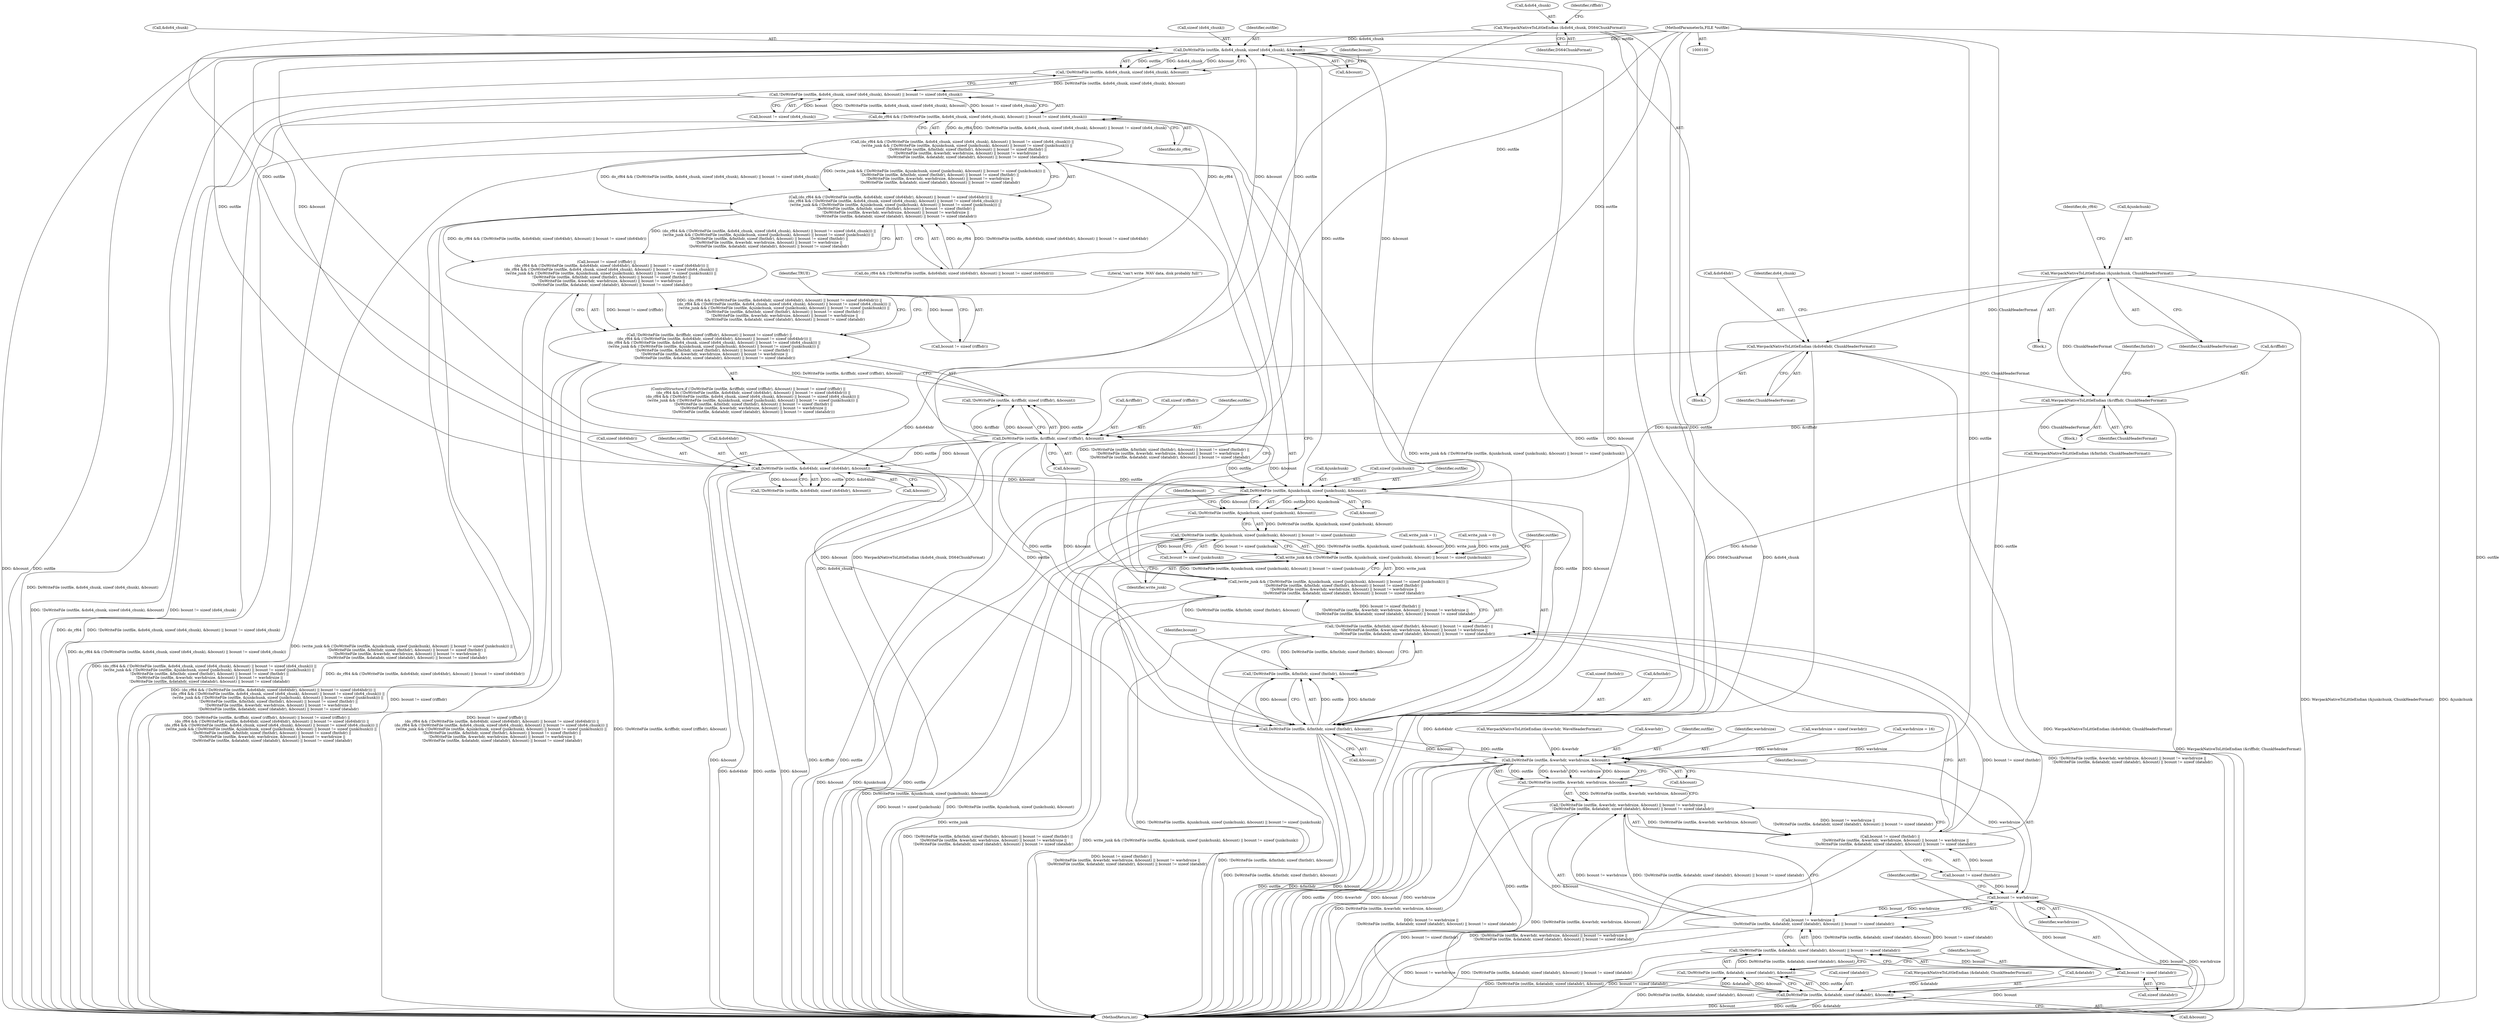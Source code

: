 digraph "1_WavPack_d5bf76b5a88d044a1be1d5656698e3ba737167e5_0@pointer" {
"1000575" [label="(Call,DoWriteFile (outfile, &ds64_chunk, sizeof (ds64_chunk), &bcount))"];
"1000558" [label="(Call,DoWriteFile (outfile, &ds64hdr, sizeof (ds64hdr), &bcount))"];
"1000540" [label="(Call,DoWriteFile (outfile, &riffhdr, sizeof (riffhdr), &bcount))"];
"1000101" [label="(MethodParameterIn,FILE *outfile)"];
"1000521" [label="(Call,WavpackNativeToLittleEndian (&riffhdr, ChunkHeaderFormat))"];
"1000497" [label="(Call,WavpackNativeToLittleEndian (&ds64hdr, ChunkHeaderFormat))"];
"1000442" [label="(Call,WavpackNativeToLittleEndian (&junkchunk, ChunkHeaderFormat))"];
"1000501" [label="(Call,WavpackNativeToLittleEndian (&ds64_chunk, DS64ChunkFormat))"];
"1000574" [label="(Call,!DoWriteFile (outfile, &ds64_chunk, sizeof (ds64_chunk), &bcount))"];
"1000573" [label="(Call,!DoWriteFile (outfile, &ds64_chunk, sizeof (ds64_chunk), &bcount) || bcount != sizeof (ds64_chunk))"];
"1000571" [label="(Call,do_rf64 && (!DoWriteFile (outfile, &ds64_chunk, sizeof (ds64_chunk), &bcount) || bcount != sizeof (ds64_chunk)))"];
"1000570" [label="(Call,(do_rf64 && (!DoWriteFile (outfile, &ds64_chunk, sizeof (ds64_chunk), &bcount) || bcount != sizeof (ds64_chunk))) ||\n        (write_junk && (!DoWriteFile (outfile, &junkchunk, sizeof (junkchunk), &bcount) || bcount != sizeof (junkchunk))) ||\n         !DoWriteFile (outfile, &fmthdr, sizeof (fmthdr), &bcount) || bcount != sizeof (fmthdr) ||\n         !DoWriteFile (outfile, &wavhdr, wavhdrsize, &bcount) || bcount != wavhdrsize ||\n         !DoWriteFile (outfile, &datahdr, sizeof (datahdr), &bcount) || bcount != sizeof (datahdr))"];
"1000553" [label="(Call,(do_rf64 && (!DoWriteFile (outfile, &ds64hdr, sizeof (ds64hdr), &bcount) || bcount != sizeof (ds64hdr))) ||\n        (do_rf64 && (!DoWriteFile (outfile, &ds64_chunk, sizeof (ds64_chunk), &bcount) || bcount != sizeof (ds64_chunk))) ||\n        (write_junk && (!DoWriteFile (outfile, &junkchunk, sizeof (junkchunk), &bcount) || bcount != sizeof (junkchunk))) ||\n         !DoWriteFile (outfile, &fmthdr, sizeof (fmthdr), &bcount) || bcount != sizeof (fmthdr) ||\n         !DoWriteFile (outfile, &wavhdr, wavhdrsize, &bcount) || bcount != wavhdrsize ||\n         !DoWriteFile (outfile, &datahdr, sizeof (datahdr), &bcount) || bcount != sizeof (datahdr))"];
"1000548" [label="(Call,bcount != sizeof (riffhdr) ||\n         (do_rf64 && (!DoWriteFile (outfile, &ds64hdr, sizeof (ds64hdr), &bcount) || bcount != sizeof (ds64hdr))) ||\n        (do_rf64 && (!DoWriteFile (outfile, &ds64_chunk, sizeof (ds64_chunk), &bcount) || bcount != sizeof (ds64_chunk))) ||\n        (write_junk && (!DoWriteFile (outfile, &junkchunk, sizeof (junkchunk), &bcount) || bcount != sizeof (junkchunk))) ||\n         !DoWriteFile (outfile, &fmthdr, sizeof (fmthdr), &bcount) || bcount != sizeof (fmthdr) ||\n         !DoWriteFile (outfile, &wavhdr, wavhdrsize, &bcount) || bcount != wavhdrsize ||\n         !DoWriteFile (outfile, &datahdr, sizeof (datahdr), &bcount) || bcount != sizeof (datahdr))"];
"1000538" [label="(Call,!DoWriteFile (outfile, &riffhdr, sizeof (riffhdr), &bcount) || bcount != sizeof (riffhdr) ||\n         (do_rf64 && (!DoWriteFile (outfile, &ds64hdr, sizeof (ds64hdr), &bcount) || bcount != sizeof (ds64hdr))) ||\n        (do_rf64 && (!DoWriteFile (outfile, &ds64_chunk, sizeof (ds64_chunk), &bcount) || bcount != sizeof (ds64_chunk))) ||\n        (write_junk && (!DoWriteFile (outfile, &junkchunk, sizeof (junkchunk), &bcount) || bcount != sizeof (junkchunk))) ||\n         !DoWriteFile (outfile, &fmthdr, sizeof (fmthdr), &bcount) || bcount != sizeof (fmthdr) ||\n         !DoWriteFile (outfile, &wavhdr, wavhdrsize, &bcount) || bcount != wavhdrsize ||\n         !DoWriteFile (outfile, &datahdr, sizeof (datahdr), &bcount) || bcount != sizeof (datahdr))"];
"1000592" [label="(Call,DoWriteFile (outfile, &junkchunk, sizeof (junkchunk), &bcount))"];
"1000591" [label="(Call,!DoWriteFile (outfile, &junkchunk, sizeof (junkchunk), &bcount))"];
"1000590" [label="(Call,!DoWriteFile (outfile, &junkchunk, sizeof (junkchunk), &bcount) || bcount != sizeof (junkchunk))"];
"1000588" [label="(Call,write_junk && (!DoWriteFile (outfile, &junkchunk, sizeof (junkchunk), &bcount) || bcount != sizeof (junkchunk)))"];
"1000587" [label="(Call,(write_junk && (!DoWriteFile (outfile, &junkchunk, sizeof (junkchunk), &bcount) || bcount != sizeof (junkchunk))) ||\n         !DoWriteFile (outfile, &fmthdr, sizeof (fmthdr), &bcount) || bcount != sizeof (fmthdr) ||\n         !DoWriteFile (outfile, &wavhdr, wavhdrsize, &bcount) || bcount != wavhdrsize ||\n         !DoWriteFile (outfile, &datahdr, sizeof (datahdr), &bcount) || bcount != sizeof (datahdr))"];
"1000606" [label="(Call,DoWriteFile (outfile, &fmthdr, sizeof (fmthdr), &bcount))"];
"1000605" [label="(Call,!DoWriteFile (outfile, &fmthdr, sizeof (fmthdr), &bcount))"];
"1000604" [label="(Call,!DoWriteFile (outfile, &fmthdr, sizeof (fmthdr), &bcount) || bcount != sizeof (fmthdr) ||\n         !DoWriteFile (outfile, &wavhdr, wavhdrsize, &bcount) || bcount != wavhdrsize ||\n         !DoWriteFile (outfile, &datahdr, sizeof (datahdr), &bcount) || bcount != sizeof (datahdr))"];
"1000621" [label="(Call,DoWriteFile (outfile, &wavhdr, wavhdrsize, &bcount))"];
"1000620" [label="(Call,!DoWriteFile (outfile, &wavhdr, wavhdrsize, &bcount))"];
"1000619" [label="(Call,!DoWriteFile (outfile, &wavhdr, wavhdrsize, &bcount) || bcount != wavhdrsize ||\n         !DoWriteFile (outfile, &datahdr, sizeof (datahdr), &bcount) || bcount != sizeof (datahdr))"];
"1000614" [label="(Call,bcount != sizeof (fmthdr) ||\n         !DoWriteFile (outfile, &wavhdr, wavhdrsize, &bcount) || bcount != wavhdrsize ||\n         !DoWriteFile (outfile, &datahdr, sizeof (datahdr), &bcount) || bcount != sizeof (datahdr))"];
"1000629" [label="(Call,bcount != wavhdrsize)"];
"1000628" [label="(Call,bcount != wavhdrsize ||\n         !DoWriteFile (outfile, &datahdr, sizeof (datahdr), &bcount) || bcount != sizeof (datahdr))"];
"1000642" [label="(Call,bcount != sizeof (datahdr))"];
"1000632" [label="(Call,!DoWriteFile (outfile, &datahdr, sizeof (datahdr), &bcount) || bcount != sizeof (datahdr))"];
"1000634" [label="(Call,DoWriteFile (outfile, &datahdr, sizeof (datahdr), &bcount))"];
"1000633" [label="(Call,!DoWriteFile (outfile, &datahdr, sizeof (datahdr), &bcount))"];
"1000542" [label="(Call,&riffhdr)"];
"1000621" [label="(Call,DoWriteFile (outfile, &wavhdr, wavhdrsize, &bcount))"];
"1000642" [label="(Call,bcount != sizeof (datahdr))"];
"1000591" [label="(Call,!DoWriteFile (outfile, &junkchunk, sizeof (junkchunk), &bcount))"];
"1000554" [label="(Call,do_rf64 && (!DoWriteFile (outfile, &ds64hdr, sizeof (ds64hdr), &bcount) || bcount != sizeof (ds64hdr)))"];
"1000558" [label="(Call,DoWriteFile (outfile, &ds64hdr, sizeof (ds64hdr), &bcount))"];
"1000635" [label="(Identifier,outfile)"];
"1000581" [label="(Call,&bcount)"];
"1000610" [label="(Call,sizeof (fmthdr))"];
"1000598" [label="(Call,&bcount)"];
"1000626" [label="(Call,&bcount)"];
"1000608" [label="(Call,&fmthdr)"];
"1000527" [label="(Identifier,fmthdr)"];
"1000158" [label="(Call,wavhdrsize = 16)"];
"1000573" [label="(Call,!DoWriteFile (outfile, &ds64_chunk, sizeof (ds64_chunk), &bcount) || bcount != sizeof (ds64_chunk))"];
"1000590" [label="(Call,!DoWriteFile (outfile, &junkchunk, sizeof (junkchunk), &bcount) || bcount != sizeof (junkchunk))"];
"1000594" [label="(Call,&junkchunk)"];
"1000648" [label="(Literal,\"can't write .WAV data, disk probably full!\")"];
"1000571" [label="(Call,do_rf64 && (!DoWriteFile (outfile, &ds64_chunk, sizeof (ds64_chunk), &bcount) || bcount != sizeof (ds64_chunk)))"];
"1000600" [label="(Call,bcount != sizeof (junkchunk))"];
"1000529" [label="(Call,WavpackNativeToLittleEndian (&wavhdr, WaveHeaderFormat))"];
"1000579" [label="(Call,sizeof (ds64_chunk))"];
"1000101" [label="(MethodParameterIn,FILE *outfile)"];
"1000589" [label="(Identifier,write_junk)"];
"1000633" [label="(Call,!DoWriteFile (outfile, &datahdr, sizeof (datahdr), &bcount))"];
"1000614" [label="(Call,bcount != sizeof (fmthdr) ||\n         !DoWriteFile (outfile, &wavhdr, wavhdrsize, &bcount) || bcount != wavhdrsize ||\n         !DoWriteFile (outfile, &datahdr, sizeof (datahdr), &bcount) || bcount != sizeof (datahdr))"];
"1000632" [label="(Call,!DoWriteFile (outfile, &datahdr, sizeof (datahdr), &bcount) || bcount != sizeof (datahdr))"];
"1000105" [label="(Block,)"];
"1000501" [label="(Call,WavpackNativeToLittleEndian (&ds64_chunk, DS64ChunkFormat))"];
"1000422" [label="(Block,)"];
"1000572" [label="(Identifier,do_rf64)"];
"1000638" [label="(Call,sizeof (datahdr))"];
"1000653" [label="(MethodReturn,int)"];
"1000445" [label="(Identifier,ChunkHeaderFormat)"];
"1000619" [label="(Call,!DoWriteFile (outfile, &wavhdr, wavhdrsize, &bcount) || bcount != wavhdrsize ||\n         !DoWriteFile (outfile, &datahdr, sizeof (datahdr), &bcount) || bcount != sizeof (datahdr))"];
"1000498" [label="(Call,&ds64hdr)"];
"1000631" [label="(Identifier,wavhdrsize)"];
"1000521" [label="(Call,WavpackNativeToLittleEndian (&riffhdr, ChunkHeaderFormat))"];
"1000570" [label="(Call,(do_rf64 && (!DoWriteFile (outfile, &ds64_chunk, sizeof (ds64_chunk), &bcount) || bcount != sizeof (ds64_chunk))) ||\n        (write_junk && (!DoWriteFile (outfile, &junkchunk, sizeof (junkchunk), &bcount) || bcount != sizeof (junkchunk))) ||\n         !DoWriteFile (outfile, &fmthdr, sizeof (fmthdr), &bcount) || bcount != sizeof (fmthdr) ||\n         !DoWriteFile (outfile, &wavhdr, wavhdrsize, &bcount) || bcount != wavhdrsize ||\n         !DoWriteFile (outfile, &datahdr, sizeof (datahdr), &bcount) || bcount != sizeof (datahdr))"];
"1000616" [label="(Identifier,bcount)"];
"1000525" [label="(Call,WavpackNativeToLittleEndian (&fmthdr, ChunkHeaderFormat))"];
"1000540" [label="(Call,DoWriteFile (outfile, &riffhdr, sizeof (riffhdr), &bcount))"];
"1000539" [label="(Call,!DoWriteFile (outfile, &riffhdr, sizeof (riffhdr), &bcount))"];
"1000538" [label="(Call,!DoWriteFile (outfile, &riffhdr, sizeof (riffhdr), &bcount) || bcount != sizeof (riffhdr) ||\n         (do_rf64 && (!DoWriteFile (outfile, &ds64hdr, sizeof (ds64hdr), &bcount) || bcount != sizeof (ds64hdr))) ||\n        (do_rf64 && (!DoWriteFile (outfile, &ds64_chunk, sizeof (ds64_chunk), &bcount) || bcount != sizeof (ds64_chunk))) ||\n        (write_junk && (!DoWriteFile (outfile, &junkchunk, sizeof (junkchunk), &bcount) || bcount != sizeof (junkchunk))) ||\n         !DoWriteFile (outfile, &fmthdr, sizeof (fmthdr), &bcount) || bcount != sizeof (fmthdr) ||\n         !DoWriteFile (outfile, &wavhdr, wavhdrsize, &bcount) || bcount != wavhdrsize ||\n         !DoWriteFile (outfile, &datahdr, sizeof (datahdr), &bcount) || bcount != sizeof (datahdr))"];
"1000562" [label="(Call,sizeof (ds64hdr))"];
"1000592" [label="(Call,DoWriteFile (outfile, &junkchunk, sizeof (junkchunk), &bcount))"];
"1000596" [label="(Call,sizeof (junkchunk))"];
"1000630" [label="(Identifier,bcount)"];
"1000504" [label="(Identifier,DS64ChunkFormat)"];
"1000448" [label="(Block,)"];
"1000587" [label="(Call,(write_junk && (!DoWriteFile (outfile, &junkchunk, sizeof (junkchunk), &bcount) || bcount != sizeof (junkchunk))) ||\n         !DoWriteFile (outfile, &fmthdr, sizeof (fmthdr), &bcount) || bcount != sizeof (fmthdr) ||\n         !DoWriteFile (outfile, &wavhdr, wavhdrsize, &bcount) || bcount != wavhdrsize ||\n         !DoWriteFile (outfile, &datahdr, sizeof (datahdr), &bcount) || bcount != sizeof (datahdr))"];
"1000623" [label="(Call,&wavhdr)"];
"1000522" [label="(Call,&riffhdr)"];
"1000612" [label="(Call,&bcount)"];
"1000111" [label="(Call,write_junk = 1)"];
"1000643" [label="(Identifier,bcount)"];
"1000583" [label="(Call,bcount != sizeof (ds64_chunk))"];
"1000500" [label="(Identifier,ChunkHeaderFormat)"];
"1000575" [label="(Call,DoWriteFile (outfile, &ds64_chunk, sizeof (ds64_chunk), &bcount))"];
"1000615" [label="(Call,bcount != sizeof (fmthdr))"];
"1000622" [label="(Identifier,outfile)"];
"1000544" [label="(Call,sizeof (riffhdr))"];
"1000533" [label="(Call,WavpackNativeToLittleEndian (&datahdr, ChunkHeaderFormat))"];
"1000604" [label="(Call,!DoWriteFile (outfile, &fmthdr, sizeof (fmthdr), &bcount) || bcount != sizeof (fmthdr) ||\n         !DoWriteFile (outfile, &wavhdr, wavhdrsize, &bcount) || bcount != wavhdrsize ||\n         !DoWriteFile (outfile, &datahdr, sizeof (datahdr), &bcount) || bcount != sizeof (datahdr))"];
"1000644" [label="(Call,sizeof (datahdr))"];
"1000559" [label="(Identifier,outfile)"];
"1000625" [label="(Identifier,wavhdrsize)"];
"1000541" [label="(Identifier,outfile)"];
"1000546" [label="(Call,&bcount)"];
"1000548" [label="(Call,bcount != sizeof (riffhdr) ||\n         (do_rf64 && (!DoWriteFile (outfile, &ds64hdr, sizeof (ds64hdr), &bcount) || bcount != sizeof (ds64hdr))) ||\n        (do_rf64 && (!DoWriteFile (outfile, &ds64_chunk, sizeof (ds64_chunk), &bcount) || bcount != sizeof (ds64_chunk))) ||\n        (write_junk && (!DoWriteFile (outfile, &junkchunk, sizeof (junkchunk), &bcount) || bcount != sizeof (junkchunk))) ||\n         !DoWriteFile (outfile, &fmthdr, sizeof (fmthdr), &bcount) || bcount != sizeof (fmthdr) ||\n         !DoWriteFile (outfile, &wavhdr, wavhdrsize, &bcount) || bcount != wavhdrsize ||\n         !DoWriteFile (outfile, &datahdr, sizeof (datahdr), &bcount) || bcount != sizeof (datahdr))"];
"1000502" [label="(Call,&ds64_chunk)"];
"1000443" [label="(Call,&junkchunk)"];
"1000584" [label="(Identifier,bcount)"];
"1000537" [label="(ControlStructure,if (!DoWriteFile (outfile, &riffhdr, sizeof (riffhdr), &bcount) || bcount != sizeof (riffhdr) ||\n         (do_rf64 && (!DoWriteFile (outfile, &ds64hdr, sizeof (ds64hdr), &bcount) || bcount != sizeof (ds64hdr))) ||\n        (do_rf64 && (!DoWriteFile (outfile, &ds64_chunk, sizeof (ds64_chunk), &bcount) || bcount != sizeof (ds64_chunk))) ||\n        (write_junk && (!DoWriteFile (outfile, &junkchunk, sizeof (junkchunk), &bcount) || bcount != sizeof (junkchunk))) ||\n         !DoWriteFile (outfile, &fmthdr, sizeof (fmthdr), &bcount) || bcount != sizeof (fmthdr) ||\n         !DoWriteFile (outfile, &wavhdr, wavhdrsize, &bcount) || bcount != wavhdrsize ||\n         !DoWriteFile (outfile, &datahdr, sizeof (datahdr), &bcount) || bcount != sizeof (datahdr)))"];
"1000523" [label="(Identifier,riffhdr)"];
"1000553" [label="(Call,(do_rf64 && (!DoWriteFile (outfile, &ds64hdr, sizeof (ds64hdr), &bcount) || bcount != sizeof (ds64hdr))) ||\n        (do_rf64 && (!DoWriteFile (outfile, &ds64_chunk, sizeof (ds64_chunk), &bcount) || bcount != sizeof (ds64_chunk))) ||\n        (write_junk && (!DoWriteFile (outfile, &junkchunk, sizeof (junkchunk), &bcount) || bcount != sizeof (junkchunk))) ||\n         !DoWriteFile (outfile, &fmthdr, sizeof (fmthdr), &bcount) || bcount != sizeof (fmthdr) ||\n         !DoWriteFile (outfile, &wavhdr, wavhdrsize, &bcount) || bcount != wavhdrsize ||\n         !DoWriteFile (outfile, &datahdr, sizeof (datahdr), &bcount) || bcount != sizeof (datahdr))"];
"1000605" [label="(Call,!DoWriteFile (outfile, &fmthdr, sizeof (fmthdr), &bcount))"];
"1000442" [label="(Call,WavpackNativeToLittleEndian (&junkchunk, ChunkHeaderFormat))"];
"1000557" [label="(Call,!DoWriteFile (outfile, &ds64hdr, sizeof (ds64hdr), &bcount))"];
"1000620" [label="(Call,!DoWriteFile (outfile, &wavhdr, wavhdrsize, &bcount))"];
"1000204" [label="(Call,write_junk = 0)"];
"1000652" [label="(Identifier,TRUE)"];
"1000447" [label="(Identifier,do_rf64)"];
"1000634" [label="(Call,DoWriteFile (outfile, &datahdr, sizeof (datahdr), &bcount))"];
"1000588" [label="(Call,write_junk && (!DoWriteFile (outfile, &junkchunk, sizeof (junkchunk), &bcount) || bcount != sizeof (junkchunk)))"];
"1000628" [label="(Call,bcount != wavhdrsize ||\n         !DoWriteFile (outfile, &datahdr, sizeof (datahdr), &bcount) || bcount != sizeof (datahdr))"];
"1000606" [label="(Call,DoWriteFile (outfile, &fmthdr, sizeof (fmthdr), &bcount))"];
"1000636" [label="(Call,&datahdr)"];
"1000576" [label="(Identifier,outfile)"];
"1000497" [label="(Call,WavpackNativeToLittleEndian (&ds64hdr, ChunkHeaderFormat))"];
"1000607" [label="(Identifier,outfile)"];
"1000503" [label="(Identifier,ds64_chunk)"];
"1000577" [label="(Call,&ds64_chunk)"];
"1000549" [label="(Call,bcount != sizeof (riffhdr))"];
"1000629" [label="(Call,bcount != wavhdrsize)"];
"1000560" [label="(Call,&ds64hdr)"];
"1000574" [label="(Call,!DoWriteFile (outfile, &ds64_chunk, sizeof (ds64_chunk), &bcount))"];
"1000593" [label="(Identifier,outfile)"];
"1000564" [label="(Call,&bcount)"];
"1000601" [label="(Identifier,bcount)"];
"1000265" [label="(Call,wavhdrsize = sizeof (wavhdr))"];
"1000640" [label="(Call,&bcount)"];
"1000524" [label="(Identifier,ChunkHeaderFormat)"];
"1000575" -> "1000574"  [label="AST: "];
"1000575" -> "1000581"  [label="CFG: "];
"1000576" -> "1000575"  [label="AST: "];
"1000577" -> "1000575"  [label="AST: "];
"1000579" -> "1000575"  [label="AST: "];
"1000581" -> "1000575"  [label="AST: "];
"1000574" -> "1000575"  [label="CFG: "];
"1000575" -> "1000653"  [label="DDG: &ds64_chunk"];
"1000575" -> "1000653"  [label="DDG: &bcount"];
"1000575" -> "1000653"  [label="DDG: outfile"];
"1000575" -> "1000574"  [label="DDG: outfile"];
"1000575" -> "1000574"  [label="DDG: &ds64_chunk"];
"1000575" -> "1000574"  [label="DDG: &bcount"];
"1000558" -> "1000575"  [label="DDG: outfile"];
"1000558" -> "1000575"  [label="DDG: &bcount"];
"1000540" -> "1000575"  [label="DDG: outfile"];
"1000540" -> "1000575"  [label="DDG: &bcount"];
"1000101" -> "1000575"  [label="DDG: outfile"];
"1000501" -> "1000575"  [label="DDG: &ds64_chunk"];
"1000575" -> "1000592"  [label="DDG: outfile"];
"1000575" -> "1000592"  [label="DDG: &bcount"];
"1000575" -> "1000606"  [label="DDG: outfile"];
"1000575" -> "1000606"  [label="DDG: &bcount"];
"1000558" -> "1000557"  [label="AST: "];
"1000558" -> "1000564"  [label="CFG: "];
"1000559" -> "1000558"  [label="AST: "];
"1000560" -> "1000558"  [label="AST: "];
"1000562" -> "1000558"  [label="AST: "];
"1000564" -> "1000558"  [label="AST: "];
"1000557" -> "1000558"  [label="CFG: "];
"1000558" -> "1000653"  [label="DDG: &ds64hdr"];
"1000558" -> "1000653"  [label="DDG: outfile"];
"1000558" -> "1000653"  [label="DDG: &bcount"];
"1000558" -> "1000557"  [label="DDG: outfile"];
"1000558" -> "1000557"  [label="DDG: &ds64hdr"];
"1000558" -> "1000557"  [label="DDG: &bcount"];
"1000540" -> "1000558"  [label="DDG: outfile"];
"1000540" -> "1000558"  [label="DDG: &bcount"];
"1000101" -> "1000558"  [label="DDG: outfile"];
"1000497" -> "1000558"  [label="DDG: &ds64hdr"];
"1000558" -> "1000592"  [label="DDG: outfile"];
"1000558" -> "1000592"  [label="DDG: &bcount"];
"1000558" -> "1000606"  [label="DDG: outfile"];
"1000558" -> "1000606"  [label="DDG: &bcount"];
"1000540" -> "1000539"  [label="AST: "];
"1000540" -> "1000546"  [label="CFG: "];
"1000541" -> "1000540"  [label="AST: "];
"1000542" -> "1000540"  [label="AST: "];
"1000544" -> "1000540"  [label="AST: "];
"1000546" -> "1000540"  [label="AST: "];
"1000539" -> "1000540"  [label="CFG: "];
"1000540" -> "1000653"  [label="DDG: &bcount"];
"1000540" -> "1000653"  [label="DDG: &riffhdr"];
"1000540" -> "1000653"  [label="DDG: outfile"];
"1000540" -> "1000539"  [label="DDG: outfile"];
"1000540" -> "1000539"  [label="DDG: &riffhdr"];
"1000540" -> "1000539"  [label="DDG: &bcount"];
"1000101" -> "1000540"  [label="DDG: outfile"];
"1000521" -> "1000540"  [label="DDG: &riffhdr"];
"1000540" -> "1000592"  [label="DDG: outfile"];
"1000540" -> "1000592"  [label="DDG: &bcount"];
"1000540" -> "1000606"  [label="DDG: outfile"];
"1000540" -> "1000606"  [label="DDG: &bcount"];
"1000101" -> "1000100"  [label="AST: "];
"1000101" -> "1000653"  [label="DDG: outfile"];
"1000101" -> "1000592"  [label="DDG: outfile"];
"1000101" -> "1000606"  [label="DDG: outfile"];
"1000101" -> "1000621"  [label="DDG: outfile"];
"1000101" -> "1000634"  [label="DDG: outfile"];
"1000521" -> "1000105"  [label="AST: "];
"1000521" -> "1000524"  [label="CFG: "];
"1000522" -> "1000521"  [label="AST: "];
"1000524" -> "1000521"  [label="AST: "];
"1000527" -> "1000521"  [label="CFG: "];
"1000521" -> "1000653"  [label="DDG: WavpackNativeToLittleEndian (&riffhdr, ChunkHeaderFormat)"];
"1000497" -> "1000521"  [label="DDG: ChunkHeaderFormat"];
"1000442" -> "1000521"  [label="DDG: ChunkHeaderFormat"];
"1000521" -> "1000525"  [label="DDG: ChunkHeaderFormat"];
"1000497" -> "1000448"  [label="AST: "];
"1000497" -> "1000500"  [label="CFG: "];
"1000498" -> "1000497"  [label="AST: "];
"1000500" -> "1000497"  [label="AST: "];
"1000503" -> "1000497"  [label="CFG: "];
"1000497" -> "1000653"  [label="DDG: &ds64hdr"];
"1000497" -> "1000653"  [label="DDG: WavpackNativeToLittleEndian (&ds64hdr, ChunkHeaderFormat)"];
"1000442" -> "1000497"  [label="DDG: ChunkHeaderFormat"];
"1000442" -> "1000422"  [label="AST: "];
"1000442" -> "1000445"  [label="CFG: "];
"1000443" -> "1000442"  [label="AST: "];
"1000445" -> "1000442"  [label="AST: "];
"1000447" -> "1000442"  [label="CFG: "];
"1000442" -> "1000653"  [label="DDG: WavpackNativeToLittleEndian (&junkchunk, ChunkHeaderFormat)"];
"1000442" -> "1000653"  [label="DDG: &junkchunk"];
"1000442" -> "1000592"  [label="DDG: &junkchunk"];
"1000501" -> "1000448"  [label="AST: "];
"1000501" -> "1000504"  [label="CFG: "];
"1000502" -> "1000501"  [label="AST: "];
"1000504" -> "1000501"  [label="AST: "];
"1000523" -> "1000501"  [label="CFG: "];
"1000501" -> "1000653"  [label="DDG: &ds64_chunk"];
"1000501" -> "1000653"  [label="DDG: WavpackNativeToLittleEndian (&ds64_chunk, DS64ChunkFormat)"];
"1000501" -> "1000653"  [label="DDG: DS64ChunkFormat"];
"1000574" -> "1000573"  [label="AST: "];
"1000584" -> "1000574"  [label="CFG: "];
"1000573" -> "1000574"  [label="CFG: "];
"1000574" -> "1000653"  [label="DDG: DoWriteFile (outfile, &ds64_chunk, sizeof (ds64_chunk), &bcount)"];
"1000574" -> "1000573"  [label="DDG: DoWriteFile (outfile, &ds64_chunk, sizeof (ds64_chunk), &bcount)"];
"1000573" -> "1000571"  [label="AST: "];
"1000573" -> "1000583"  [label="CFG: "];
"1000583" -> "1000573"  [label="AST: "];
"1000571" -> "1000573"  [label="CFG: "];
"1000573" -> "1000653"  [label="DDG: bcount != sizeof (ds64_chunk)"];
"1000573" -> "1000653"  [label="DDG: !DoWriteFile (outfile, &ds64_chunk, sizeof (ds64_chunk), &bcount)"];
"1000573" -> "1000571"  [label="DDG: !DoWriteFile (outfile, &ds64_chunk, sizeof (ds64_chunk), &bcount)"];
"1000573" -> "1000571"  [label="DDG: bcount != sizeof (ds64_chunk)"];
"1000583" -> "1000573"  [label="DDG: bcount"];
"1000571" -> "1000570"  [label="AST: "];
"1000571" -> "1000572"  [label="CFG: "];
"1000572" -> "1000571"  [label="AST: "];
"1000589" -> "1000571"  [label="CFG: "];
"1000570" -> "1000571"  [label="CFG: "];
"1000571" -> "1000653"  [label="DDG: do_rf64"];
"1000571" -> "1000653"  [label="DDG: !DoWriteFile (outfile, &ds64_chunk, sizeof (ds64_chunk), &bcount) || bcount != sizeof (ds64_chunk)"];
"1000571" -> "1000570"  [label="DDG: do_rf64"];
"1000571" -> "1000570"  [label="DDG: !DoWriteFile (outfile, &ds64_chunk, sizeof (ds64_chunk), &bcount) || bcount != sizeof (ds64_chunk)"];
"1000554" -> "1000571"  [label="DDG: do_rf64"];
"1000570" -> "1000553"  [label="AST: "];
"1000570" -> "1000587"  [label="CFG: "];
"1000587" -> "1000570"  [label="AST: "];
"1000553" -> "1000570"  [label="CFG: "];
"1000570" -> "1000653"  [label="DDG: do_rf64 && (!DoWriteFile (outfile, &ds64_chunk, sizeof (ds64_chunk), &bcount) || bcount != sizeof (ds64_chunk))"];
"1000570" -> "1000653"  [label="DDG: (write_junk && (!DoWriteFile (outfile, &junkchunk, sizeof (junkchunk), &bcount) || bcount != sizeof (junkchunk))) ||\n         !DoWriteFile (outfile, &fmthdr, sizeof (fmthdr), &bcount) || bcount != sizeof (fmthdr) ||\n         !DoWriteFile (outfile, &wavhdr, wavhdrsize, &bcount) || bcount != wavhdrsize ||\n         !DoWriteFile (outfile, &datahdr, sizeof (datahdr), &bcount) || bcount != sizeof (datahdr)"];
"1000570" -> "1000553"  [label="DDG: do_rf64 && (!DoWriteFile (outfile, &ds64_chunk, sizeof (ds64_chunk), &bcount) || bcount != sizeof (ds64_chunk))"];
"1000570" -> "1000553"  [label="DDG: (write_junk && (!DoWriteFile (outfile, &junkchunk, sizeof (junkchunk), &bcount) || bcount != sizeof (junkchunk))) ||\n         !DoWriteFile (outfile, &fmthdr, sizeof (fmthdr), &bcount) || bcount != sizeof (fmthdr) ||\n         !DoWriteFile (outfile, &wavhdr, wavhdrsize, &bcount) || bcount != wavhdrsize ||\n         !DoWriteFile (outfile, &datahdr, sizeof (datahdr), &bcount) || bcount != sizeof (datahdr)"];
"1000587" -> "1000570"  [label="DDG: write_junk && (!DoWriteFile (outfile, &junkchunk, sizeof (junkchunk), &bcount) || bcount != sizeof (junkchunk))"];
"1000587" -> "1000570"  [label="DDG: !DoWriteFile (outfile, &fmthdr, sizeof (fmthdr), &bcount) || bcount != sizeof (fmthdr) ||\n         !DoWriteFile (outfile, &wavhdr, wavhdrsize, &bcount) || bcount != wavhdrsize ||\n         !DoWriteFile (outfile, &datahdr, sizeof (datahdr), &bcount) || bcount != sizeof (datahdr)"];
"1000553" -> "1000548"  [label="AST: "];
"1000553" -> "1000554"  [label="CFG: "];
"1000554" -> "1000553"  [label="AST: "];
"1000548" -> "1000553"  [label="CFG: "];
"1000553" -> "1000653"  [label="DDG: do_rf64 && (!DoWriteFile (outfile, &ds64hdr, sizeof (ds64hdr), &bcount) || bcount != sizeof (ds64hdr))"];
"1000553" -> "1000653"  [label="DDG: (do_rf64 && (!DoWriteFile (outfile, &ds64_chunk, sizeof (ds64_chunk), &bcount) || bcount != sizeof (ds64_chunk))) ||\n        (write_junk && (!DoWriteFile (outfile, &junkchunk, sizeof (junkchunk), &bcount) || bcount != sizeof (junkchunk))) ||\n         !DoWriteFile (outfile, &fmthdr, sizeof (fmthdr), &bcount) || bcount != sizeof (fmthdr) ||\n         !DoWriteFile (outfile, &wavhdr, wavhdrsize, &bcount) || bcount != wavhdrsize ||\n         !DoWriteFile (outfile, &datahdr, sizeof (datahdr), &bcount) || bcount != sizeof (datahdr)"];
"1000553" -> "1000548"  [label="DDG: do_rf64 && (!DoWriteFile (outfile, &ds64hdr, sizeof (ds64hdr), &bcount) || bcount != sizeof (ds64hdr))"];
"1000553" -> "1000548"  [label="DDG: (do_rf64 && (!DoWriteFile (outfile, &ds64_chunk, sizeof (ds64_chunk), &bcount) || bcount != sizeof (ds64_chunk))) ||\n        (write_junk && (!DoWriteFile (outfile, &junkchunk, sizeof (junkchunk), &bcount) || bcount != sizeof (junkchunk))) ||\n         !DoWriteFile (outfile, &fmthdr, sizeof (fmthdr), &bcount) || bcount != sizeof (fmthdr) ||\n         !DoWriteFile (outfile, &wavhdr, wavhdrsize, &bcount) || bcount != wavhdrsize ||\n         !DoWriteFile (outfile, &datahdr, sizeof (datahdr), &bcount) || bcount != sizeof (datahdr)"];
"1000554" -> "1000553"  [label="DDG: do_rf64"];
"1000554" -> "1000553"  [label="DDG: !DoWriteFile (outfile, &ds64hdr, sizeof (ds64hdr), &bcount) || bcount != sizeof (ds64hdr)"];
"1000548" -> "1000538"  [label="AST: "];
"1000548" -> "1000549"  [label="CFG: "];
"1000549" -> "1000548"  [label="AST: "];
"1000538" -> "1000548"  [label="CFG: "];
"1000548" -> "1000653"  [label="DDG: (do_rf64 && (!DoWriteFile (outfile, &ds64hdr, sizeof (ds64hdr), &bcount) || bcount != sizeof (ds64hdr))) ||\n        (do_rf64 && (!DoWriteFile (outfile, &ds64_chunk, sizeof (ds64_chunk), &bcount) || bcount != sizeof (ds64_chunk))) ||\n        (write_junk && (!DoWriteFile (outfile, &junkchunk, sizeof (junkchunk), &bcount) || bcount != sizeof (junkchunk))) ||\n         !DoWriteFile (outfile, &fmthdr, sizeof (fmthdr), &bcount) || bcount != sizeof (fmthdr) ||\n         !DoWriteFile (outfile, &wavhdr, wavhdrsize, &bcount) || bcount != wavhdrsize ||\n         !DoWriteFile (outfile, &datahdr, sizeof (datahdr), &bcount) || bcount != sizeof (datahdr)"];
"1000548" -> "1000653"  [label="DDG: bcount != sizeof (riffhdr)"];
"1000548" -> "1000538"  [label="DDG: bcount != sizeof (riffhdr)"];
"1000548" -> "1000538"  [label="DDG: (do_rf64 && (!DoWriteFile (outfile, &ds64hdr, sizeof (ds64hdr), &bcount) || bcount != sizeof (ds64hdr))) ||\n        (do_rf64 && (!DoWriteFile (outfile, &ds64_chunk, sizeof (ds64_chunk), &bcount) || bcount != sizeof (ds64_chunk))) ||\n        (write_junk && (!DoWriteFile (outfile, &junkchunk, sizeof (junkchunk), &bcount) || bcount != sizeof (junkchunk))) ||\n         !DoWriteFile (outfile, &fmthdr, sizeof (fmthdr), &bcount) || bcount != sizeof (fmthdr) ||\n         !DoWriteFile (outfile, &wavhdr, wavhdrsize, &bcount) || bcount != wavhdrsize ||\n         !DoWriteFile (outfile, &datahdr, sizeof (datahdr), &bcount) || bcount != sizeof (datahdr)"];
"1000549" -> "1000548"  [label="DDG: bcount"];
"1000538" -> "1000537"  [label="AST: "];
"1000538" -> "1000539"  [label="CFG: "];
"1000539" -> "1000538"  [label="AST: "];
"1000648" -> "1000538"  [label="CFG: "];
"1000652" -> "1000538"  [label="CFG: "];
"1000538" -> "1000653"  [label="DDG: bcount != sizeof (riffhdr) ||\n         (do_rf64 && (!DoWriteFile (outfile, &ds64hdr, sizeof (ds64hdr), &bcount) || bcount != sizeof (ds64hdr))) ||\n        (do_rf64 && (!DoWriteFile (outfile, &ds64_chunk, sizeof (ds64_chunk), &bcount) || bcount != sizeof (ds64_chunk))) ||\n        (write_junk && (!DoWriteFile (outfile, &junkchunk, sizeof (junkchunk), &bcount) || bcount != sizeof (junkchunk))) ||\n         !DoWriteFile (outfile, &fmthdr, sizeof (fmthdr), &bcount) || bcount != sizeof (fmthdr) ||\n         !DoWriteFile (outfile, &wavhdr, wavhdrsize, &bcount) || bcount != wavhdrsize ||\n         !DoWriteFile (outfile, &datahdr, sizeof (datahdr), &bcount) || bcount != sizeof (datahdr)"];
"1000538" -> "1000653"  [label="DDG: !DoWriteFile (outfile, &riffhdr, sizeof (riffhdr), &bcount)"];
"1000538" -> "1000653"  [label="DDG: !DoWriteFile (outfile, &riffhdr, sizeof (riffhdr), &bcount) || bcount != sizeof (riffhdr) ||\n         (do_rf64 && (!DoWriteFile (outfile, &ds64hdr, sizeof (ds64hdr), &bcount) || bcount != sizeof (ds64hdr))) ||\n        (do_rf64 && (!DoWriteFile (outfile, &ds64_chunk, sizeof (ds64_chunk), &bcount) || bcount != sizeof (ds64_chunk))) ||\n        (write_junk && (!DoWriteFile (outfile, &junkchunk, sizeof (junkchunk), &bcount) || bcount != sizeof (junkchunk))) ||\n         !DoWriteFile (outfile, &fmthdr, sizeof (fmthdr), &bcount) || bcount != sizeof (fmthdr) ||\n         !DoWriteFile (outfile, &wavhdr, wavhdrsize, &bcount) || bcount != wavhdrsize ||\n         !DoWriteFile (outfile, &datahdr, sizeof (datahdr), &bcount) || bcount != sizeof (datahdr)"];
"1000539" -> "1000538"  [label="DDG: DoWriteFile (outfile, &riffhdr, sizeof (riffhdr), &bcount)"];
"1000592" -> "1000591"  [label="AST: "];
"1000592" -> "1000598"  [label="CFG: "];
"1000593" -> "1000592"  [label="AST: "];
"1000594" -> "1000592"  [label="AST: "];
"1000596" -> "1000592"  [label="AST: "];
"1000598" -> "1000592"  [label="AST: "];
"1000591" -> "1000592"  [label="CFG: "];
"1000592" -> "1000653"  [label="DDG: &bcount"];
"1000592" -> "1000653"  [label="DDG: &junkchunk"];
"1000592" -> "1000653"  [label="DDG: outfile"];
"1000592" -> "1000591"  [label="DDG: outfile"];
"1000592" -> "1000591"  [label="DDG: &junkchunk"];
"1000592" -> "1000591"  [label="DDG: &bcount"];
"1000592" -> "1000606"  [label="DDG: outfile"];
"1000592" -> "1000606"  [label="DDG: &bcount"];
"1000591" -> "1000590"  [label="AST: "];
"1000601" -> "1000591"  [label="CFG: "];
"1000590" -> "1000591"  [label="CFG: "];
"1000591" -> "1000653"  [label="DDG: DoWriteFile (outfile, &junkchunk, sizeof (junkchunk), &bcount)"];
"1000591" -> "1000590"  [label="DDG: DoWriteFile (outfile, &junkchunk, sizeof (junkchunk), &bcount)"];
"1000590" -> "1000588"  [label="AST: "];
"1000590" -> "1000600"  [label="CFG: "];
"1000600" -> "1000590"  [label="AST: "];
"1000588" -> "1000590"  [label="CFG: "];
"1000590" -> "1000653"  [label="DDG: bcount != sizeof (junkchunk)"];
"1000590" -> "1000653"  [label="DDG: !DoWriteFile (outfile, &junkchunk, sizeof (junkchunk), &bcount)"];
"1000590" -> "1000588"  [label="DDG: !DoWriteFile (outfile, &junkchunk, sizeof (junkchunk), &bcount)"];
"1000590" -> "1000588"  [label="DDG: bcount != sizeof (junkchunk)"];
"1000600" -> "1000590"  [label="DDG: bcount"];
"1000588" -> "1000587"  [label="AST: "];
"1000588" -> "1000589"  [label="CFG: "];
"1000589" -> "1000588"  [label="AST: "];
"1000607" -> "1000588"  [label="CFG: "];
"1000587" -> "1000588"  [label="CFG: "];
"1000588" -> "1000653"  [label="DDG: write_junk"];
"1000588" -> "1000653"  [label="DDG: !DoWriteFile (outfile, &junkchunk, sizeof (junkchunk), &bcount) || bcount != sizeof (junkchunk)"];
"1000588" -> "1000587"  [label="DDG: write_junk"];
"1000588" -> "1000587"  [label="DDG: !DoWriteFile (outfile, &junkchunk, sizeof (junkchunk), &bcount) || bcount != sizeof (junkchunk)"];
"1000111" -> "1000588"  [label="DDG: write_junk"];
"1000204" -> "1000588"  [label="DDG: write_junk"];
"1000587" -> "1000604"  [label="CFG: "];
"1000604" -> "1000587"  [label="AST: "];
"1000587" -> "1000653"  [label="DDG: write_junk && (!DoWriteFile (outfile, &junkchunk, sizeof (junkchunk), &bcount) || bcount != sizeof (junkchunk))"];
"1000587" -> "1000653"  [label="DDG: !DoWriteFile (outfile, &fmthdr, sizeof (fmthdr), &bcount) || bcount != sizeof (fmthdr) ||\n         !DoWriteFile (outfile, &wavhdr, wavhdrsize, &bcount) || bcount != wavhdrsize ||\n         !DoWriteFile (outfile, &datahdr, sizeof (datahdr), &bcount) || bcount != sizeof (datahdr)"];
"1000604" -> "1000587"  [label="DDG: !DoWriteFile (outfile, &fmthdr, sizeof (fmthdr), &bcount)"];
"1000604" -> "1000587"  [label="DDG: bcount != sizeof (fmthdr) ||\n         !DoWriteFile (outfile, &wavhdr, wavhdrsize, &bcount) || bcount != wavhdrsize ||\n         !DoWriteFile (outfile, &datahdr, sizeof (datahdr), &bcount) || bcount != sizeof (datahdr)"];
"1000606" -> "1000605"  [label="AST: "];
"1000606" -> "1000612"  [label="CFG: "];
"1000607" -> "1000606"  [label="AST: "];
"1000608" -> "1000606"  [label="AST: "];
"1000610" -> "1000606"  [label="AST: "];
"1000612" -> "1000606"  [label="AST: "];
"1000605" -> "1000606"  [label="CFG: "];
"1000606" -> "1000653"  [label="DDG: outfile"];
"1000606" -> "1000653"  [label="DDG: &fmthdr"];
"1000606" -> "1000653"  [label="DDG: &bcount"];
"1000606" -> "1000605"  [label="DDG: outfile"];
"1000606" -> "1000605"  [label="DDG: &fmthdr"];
"1000606" -> "1000605"  [label="DDG: &bcount"];
"1000525" -> "1000606"  [label="DDG: &fmthdr"];
"1000606" -> "1000621"  [label="DDG: outfile"];
"1000606" -> "1000621"  [label="DDG: &bcount"];
"1000605" -> "1000604"  [label="AST: "];
"1000616" -> "1000605"  [label="CFG: "];
"1000604" -> "1000605"  [label="CFG: "];
"1000605" -> "1000653"  [label="DDG: DoWriteFile (outfile, &fmthdr, sizeof (fmthdr), &bcount)"];
"1000605" -> "1000604"  [label="DDG: DoWriteFile (outfile, &fmthdr, sizeof (fmthdr), &bcount)"];
"1000604" -> "1000614"  [label="CFG: "];
"1000614" -> "1000604"  [label="AST: "];
"1000604" -> "1000653"  [label="DDG: bcount != sizeof (fmthdr) ||\n         !DoWriteFile (outfile, &wavhdr, wavhdrsize, &bcount) || bcount != wavhdrsize ||\n         !DoWriteFile (outfile, &datahdr, sizeof (datahdr), &bcount) || bcount != sizeof (datahdr)"];
"1000604" -> "1000653"  [label="DDG: !DoWriteFile (outfile, &fmthdr, sizeof (fmthdr), &bcount)"];
"1000614" -> "1000604"  [label="DDG: bcount != sizeof (fmthdr)"];
"1000614" -> "1000604"  [label="DDG: !DoWriteFile (outfile, &wavhdr, wavhdrsize, &bcount) || bcount != wavhdrsize ||\n         !DoWriteFile (outfile, &datahdr, sizeof (datahdr), &bcount) || bcount != sizeof (datahdr)"];
"1000621" -> "1000620"  [label="AST: "];
"1000621" -> "1000626"  [label="CFG: "];
"1000622" -> "1000621"  [label="AST: "];
"1000623" -> "1000621"  [label="AST: "];
"1000625" -> "1000621"  [label="AST: "];
"1000626" -> "1000621"  [label="AST: "];
"1000620" -> "1000621"  [label="CFG: "];
"1000621" -> "1000653"  [label="DDG: outfile"];
"1000621" -> "1000653"  [label="DDG: &wavhdr"];
"1000621" -> "1000653"  [label="DDG: &bcount"];
"1000621" -> "1000653"  [label="DDG: wavhdrsize"];
"1000621" -> "1000620"  [label="DDG: outfile"];
"1000621" -> "1000620"  [label="DDG: &wavhdr"];
"1000621" -> "1000620"  [label="DDG: wavhdrsize"];
"1000621" -> "1000620"  [label="DDG: &bcount"];
"1000529" -> "1000621"  [label="DDG: &wavhdr"];
"1000158" -> "1000621"  [label="DDG: wavhdrsize"];
"1000265" -> "1000621"  [label="DDG: wavhdrsize"];
"1000621" -> "1000629"  [label="DDG: wavhdrsize"];
"1000621" -> "1000634"  [label="DDG: outfile"];
"1000621" -> "1000634"  [label="DDG: &bcount"];
"1000620" -> "1000619"  [label="AST: "];
"1000630" -> "1000620"  [label="CFG: "];
"1000619" -> "1000620"  [label="CFG: "];
"1000620" -> "1000653"  [label="DDG: DoWriteFile (outfile, &wavhdr, wavhdrsize, &bcount)"];
"1000620" -> "1000619"  [label="DDG: DoWriteFile (outfile, &wavhdr, wavhdrsize, &bcount)"];
"1000619" -> "1000614"  [label="AST: "];
"1000619" -> "1000628"  [label="CFG: "];
"1000628" -> "1000619"  [label="AST: "];
"1000614" -> "1000619"  [label="CFG: "];
"1000619" -> "1000653"  [label="DDG: bcount != wavhdrsize ||\n         !DoWriteFile (outfile, &datahdr, sizeof (datahdr), &bcount) || bcount != sizeof (datahdr)"];
"1000619" -> "1000653"  [label="DDG: !DoWriteFile (outfile, &wavhdr, wavhdrsize, &bcount)"];
"1000619" -> "1000614"  [label="DDG: !DoWriteFile (outfile, &wavhdr, wavhdrsize, &bcount)"];
"1000619" -> "1000614"  [label="DDG: bcount != wavhdrsize ||\n         !DoWriteFile (outfile, &datahdr, sizeof (datahdr), &bcount) || bcount != sizeof (datahdr)"];
"1000628" -> "1000619"  [label="DDG: bcount != wavhdrsize"];
"1000628" -> "1000619"  [label="DDG: !DoWriteFile (outfile, &datahdr, sizeof (datahdr), &bcount) || bcount != sizeof (datahdr)"];
"1000614" -> "1000615"  [label="CFG: "];
"1000615" -> "1000614"  [label="AST: "];
"1000614" -> "1000653"  [label="DDG: bcount != sizeof (fmthdr)"];
"1000614" -> "1000653"  [label="DDG: !DoWriteFile (outfile, &wavhdr, wavhdrsize, &bcount) || bcount != wavhdrsize ||\n         !DoWriteFile (outfile, &datahdr, sizeof (datahdr), &bcount) || bcount != sizeof (datahdr)"];
"1000615" -> "1000614"  [label="DDG: bcount"];
"1000629" -> "1000628"  [label="AST: "];
"1000629" -> "1000631"  [label="CFG: "];
"1000630" -> "1000629"  [label="AST: "];
"1000631" -> "1000629"  [label="AST: "];
"1000635" -> "1000629"  [label="CFG: "];
"1000628" -> "1000629"  [label="CFG: "];
"1000629" -> "1000653"  [label="DDG: bcount"];
"1000629" -> "1000653"  [label="DDG: wavhdrsize"];
"1000629" -> "1000628"  [label="DDG: bcount"];
"1000629" -> "1000628"  [label="DDG: wavhdrsize"];
"1000615" -> "1000629"  [label="DDG: bcount"];
"1000629" -> "1000642"  [label="DDG: bcount"];
"1000628" -> "1000632"  [label="CFG: "];
"1000632" -> "1000628"  [label="AST: "];
"1000628" -> "1000653"  [label="DDG: bcount != wavhdrsize"];
"1000628" -> "1000653"  [label="DDG: !DoWriteFile (outfile, &datahdr, sizeof (datahdr), &bcount) || bcount != sizeof (datahdr)"];
"1000632" -> "1000628"  [label="DDG: !DoWriteFile (outfile, &datahdr, sizeof (datahdr), &bcount)"];
"1000632" -> "1000628"  [label="DDG: bcount != sizeof (datahdr)"];
"1000642" -> "1000632"  [label="AST: "];
"1000642" -> "1000644"  [label="CFG: "];
"1000643" -> "1000642"  [label="AST: "];
"1000644" -> "1000642"  [label="AST: "];
"1000632" -> "1000642"  [label="CFG: "];
"1000642" -> "1000653"  [label="DDG: bcount"];
"1000642" -> "1000632"  [label="DDG: bcount"];
"1000632" -> "1000633"  [label="CFG: "];
"1000633" -> "1000632"  [label="AST: "];
"1000632" -> "1000653"  [label="DDG: !DoWriteFile (outfile, &datahdr, sizeof (datahdr), &bcount)"];
"1000632" -> "1000653"  [label="DDG: bcount != sizeof (datahdr)"];
"1000633" -> "1000632"  [label="DDG: DoWriteFile (outfile, &datahdr, sizeof (datahdr), &bcount)"];
"1000634" -> "1000633"  [label="AST: "];
"1000634" -> "1000640"  [label="CFG: "];
"1000635" -> "1000634"  [label="AST: "];
"1000636" -> "1000634"  [label="AST: "];
"1000638" -> "1000634"  [label="AST: "];
"1000640" -> "1000634"  [label="AST: "];
"1000633" -> "1000634"  [label="CFG: "];
"1000634" -> "1000653"  [label="DDG: &bcount"];
"1000634" -> "1000653"  [label="DDG: outfile"];
"1000634" -> "1000653"  [label="DDG: &datahdr"];
"1000634" -> "1000633"  [label="DDG: outfile"];
"1000634" -> "1000633"  [label="DDG: &datahdr"];
"1000634" -> "1000633"  [label="DDG: &bcount"];
"1000533" -> "1000634"  [label="DDG: &datahdr"];
"1000643" -> "1000633"  [label="CFG: "];
"1000633" -> "1000653"  [label="DDG: DoWriteFile (outfile, &datahdr, sizeof (datahdr), &bcount)"];
}
